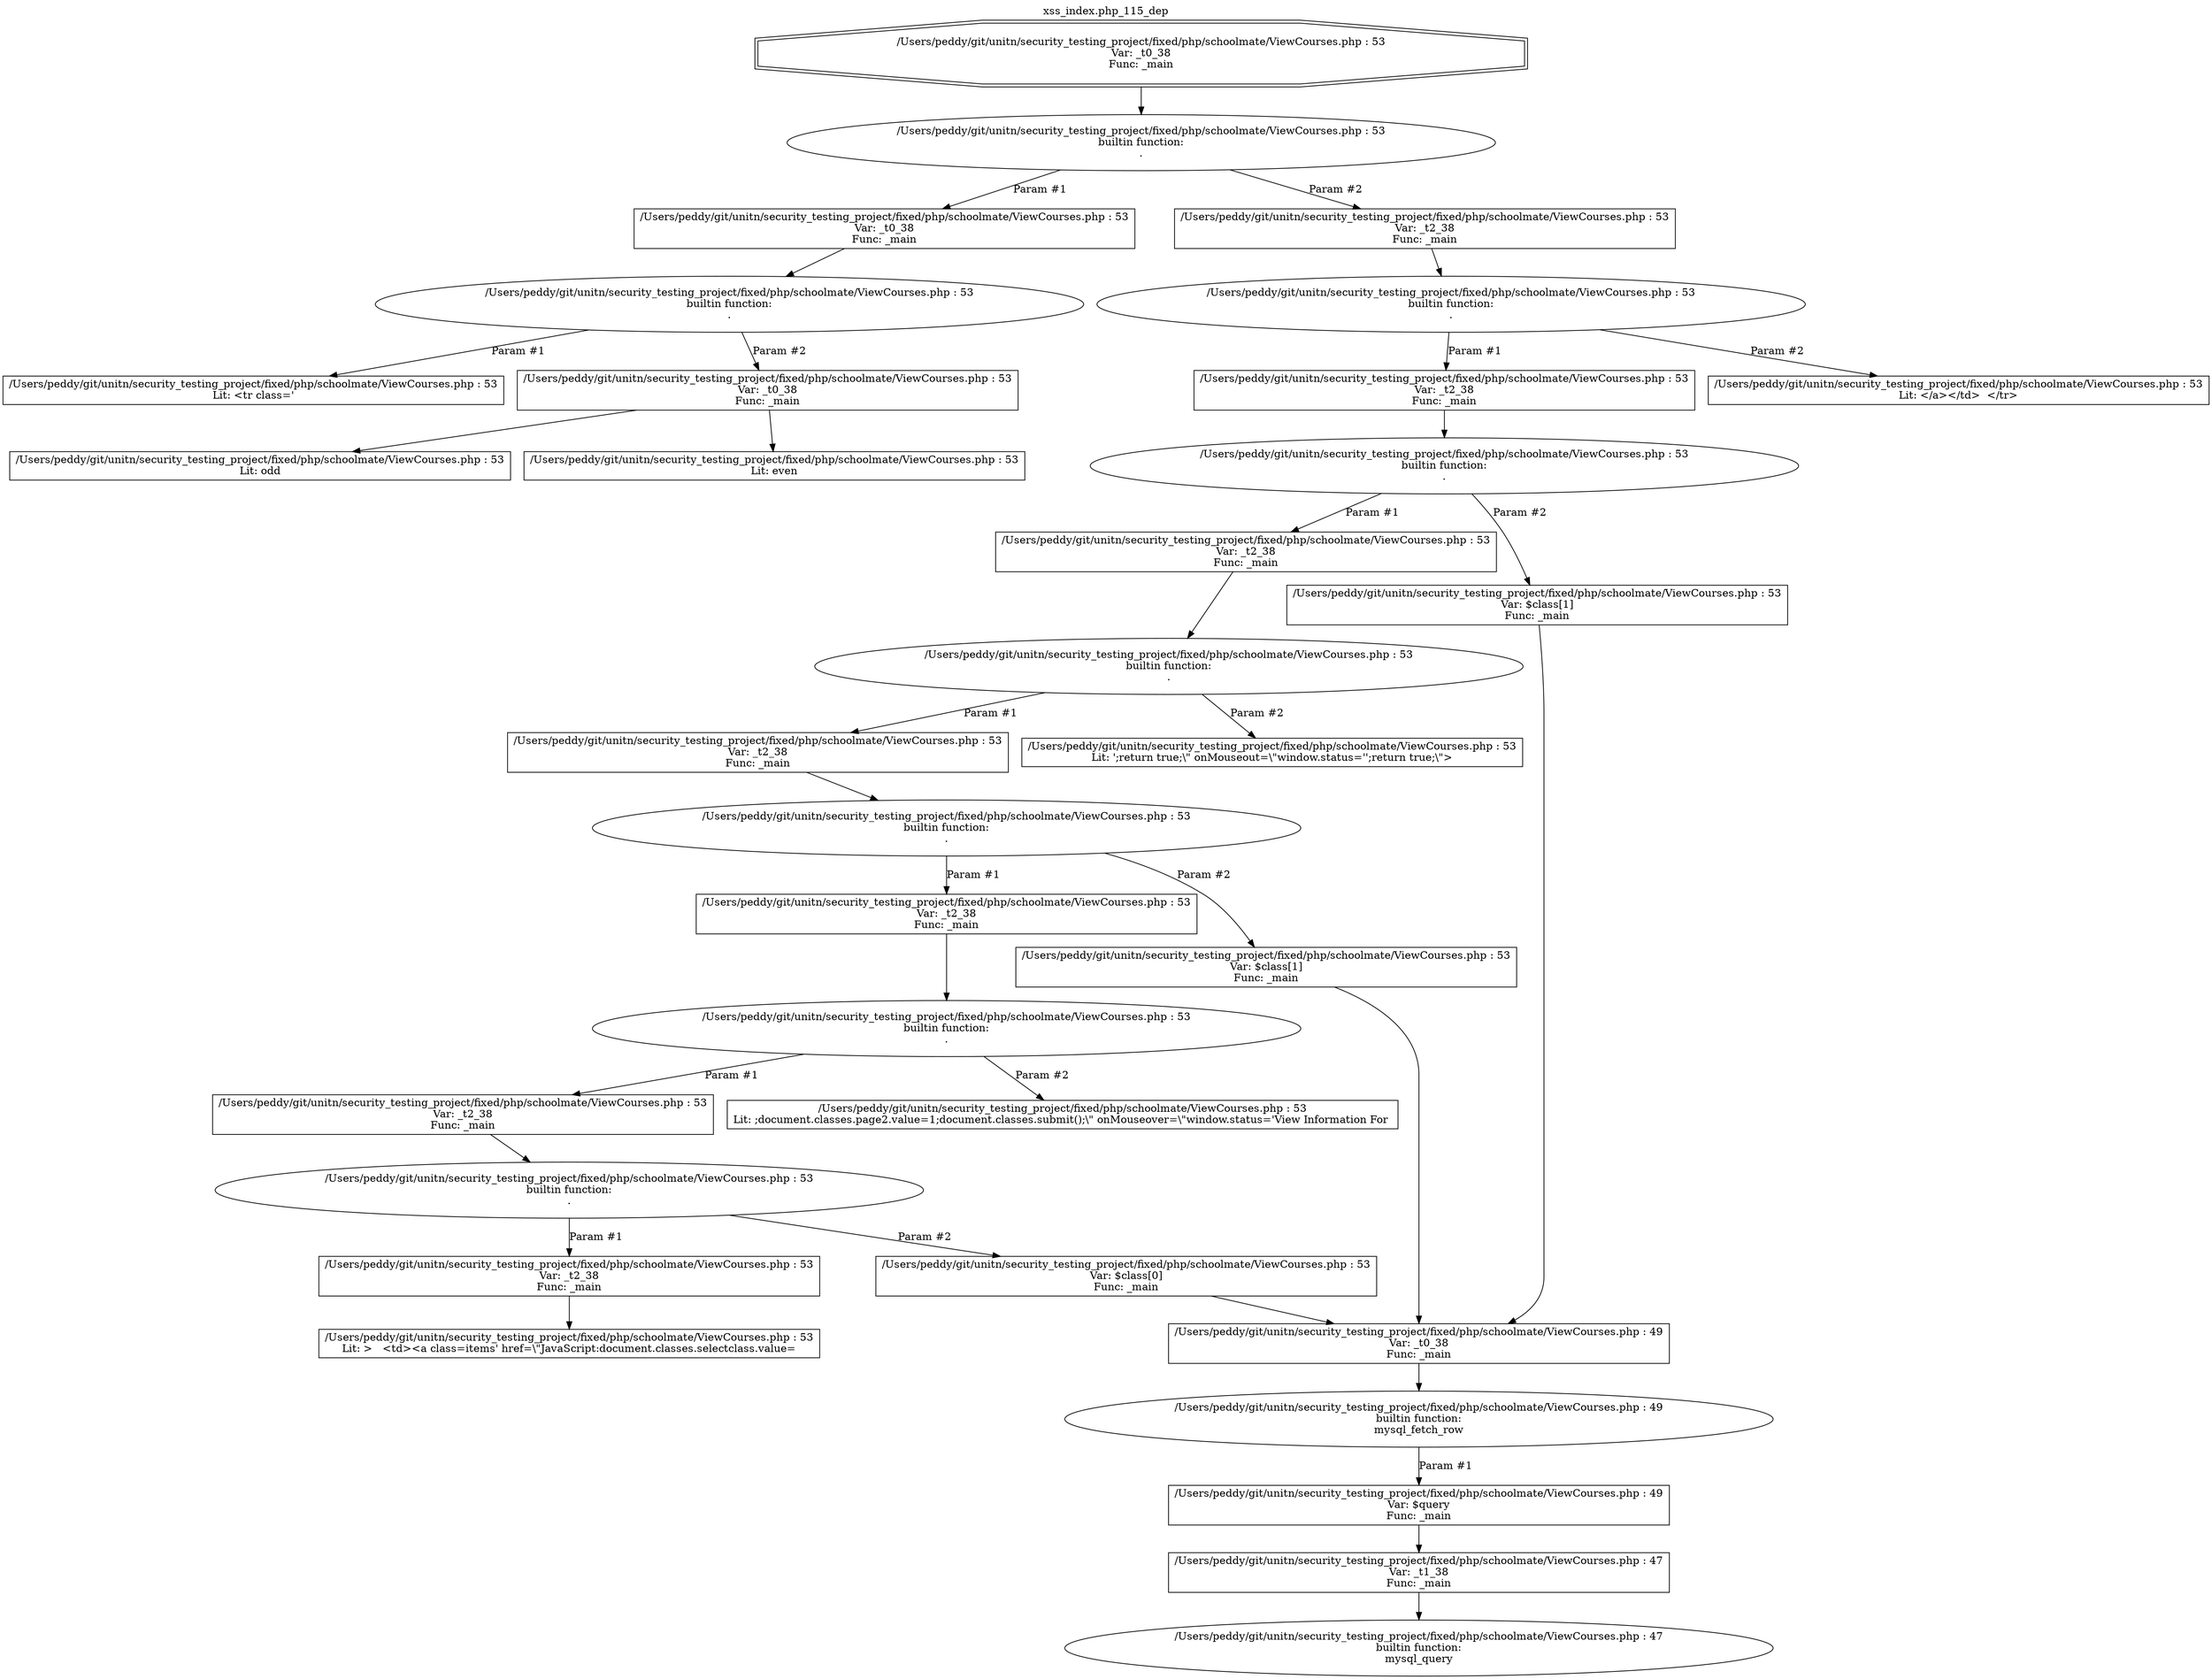 digraph cfg {
  label="xss_index.php_115_dep";
  labelloc=t;
  n1 [shape=doubleoctagon, label="/Users/peddy/git/unitn/security_testing_project/fixed/php/schoolmate/ViewCourses.php : 53\nVar: _t0_38\nFunc: _main\n"];
  n2 [shape=ellipse, label="/Users/peddy/git/unitn/security_testing_project/fixed/php/schoolmate/ViewCourses.php : 53\nbuiltin function:\n.\n"];
  n3 [shape=box, label="/Users/peddy/git/unitn/security_testing_project/fixed/php/schoolmate/ViewCourses.php : 53\nVar: _t0_38\nFunc: _main\n"];
  n4 [shape=ellipse, label="/Users/peddy/git/unitn/security_testing_project/fixed/php/schoolmate/ViewCourses.php : 53\nbuiltin function:\n.\n"];
  n5 [shape=box, label="/Users/peddy/git/unitn/security_testing_project/fixed/php/schoolmate/ViewCourses.php : 53\nLit: <tr class='\n"];
  n6 [shape=box, label="/Users/peddy/git/unitn/security_testing_project/fixed/php/schoolmate/ViewCourses.php : 53\nVar: _t0_38\nFunc: _main\n"];
  n7 [shape=box, label="/Users/peddy/git/unitn/security_testing_project/fixed/php/schoolmate/ViewCourses.php : 53\nLit: odd\n"];
  n8 [shape=box, label="/Users/peddy/git/unitn/security_testing_project/fixed/php/schoolmate/ViewCourses.php : 53\nLit: even\n"];
  n9 [shape=box, label="/Users/peddy/git/unitn/security_testing_project/fixed/php/schoolmate/ViewCourses.php : 53\nVar: _t2_38\nFunc: _main\n"];
  n10 [shape=ellipse, label="/Users/peddy/git/unitn/security_testing_project/fixed/php/schoolmate/ViewCourses.php : 53\nbuiltin function:\n.\n"];
  n11 [shape=box, label="/Users/peddy/git/unitn/security_testing_project/fixed/php/schoolmate/ViewCourses.php : 53\nVar: _t2_38\nFunc: _main\n"];
  n12 [shape=ellipse, label="/Users/peddy/git/unitn/security_testing_project/fixed/php/schoolmate/ViewCourses.php : 53\nbuiltin function:\n.\n"];
  n13 [shape=box, label="/Users/peddy/git/unitn/security_testing_project/fixed/php/schoolmate/ViewCourses.php : 53\nVar: _t2_38\nFunc: _main\n"];
  n14 [shape=ellipse, label="/Users/peddy/git/unitn/security_testing_project/fixed/php/schoolmate/ViewCourses.php : 53\nbuiltin function:\n.\n"];
  n15 [shape=box, label="/Users/peddy/git/unitn/security_testing_project/fixed/php/schoolmate/ViewCourses.php : 53\nVar: _t2_38\nFunc: _main\n"];
  n16 [shape=ellipse, label="/Users/peddy/git/unitn/security_testing_project/fixed/php/schoolmate/ViewCourses.php : 53\nbuiltin function:\n.\n"];
  n17 [shape=box, label="/Users/peddy/git/unitn/security_testing_project/fixed/php/schoolmate/ViewCourses.php : 53\nVar: _t2_38\nFunc: _main\n"];
  n18 [shape=ellipse, label="/Users/peddy/git/unitn/security_testing_project/fixed/php/schoolmate/ViewCourses.php : 53\nbuiltin function:\n.\n"];
  n19 [shape=box, label="/Users/peddy/git/unitn/security_testing_project/fixed/php/schoolmate/ViewCourses.php : 53\nVar: _t2_38\nFunc: _main\n"];
  n20 [shape=ellipse, label="/Users/peddy/git/unitn/security_testing_project/fixed/php/schoolmate/ViewCourses.php : 53\nbuiltin function:\n.\n"];
  n21 [shape=box, label="/Users/peddy/git/unitn/security_testing_project/fixed/php/schoolmate/ViewCourses.php : 53\nVar: _t2_38\nFunc: _main\n"];
  n22 [shape=box, label="/Users/peddy/git/unitn/security_testing_project/fixed/php/schoolmate/ViewCourses.php : 53\nLit: >   <td><a class=items' href=\\\"JavaScript:document.classes.selectclass.value=\n"];
  n23 [shape=box, label="/Users/peddy/git/unitn/security_testing_project/fixed/php/schoolmate/ViewCourses.php : 53\nVar: $class[0]\nFunc: _main\n"];
  n24 [shape=box, label="/Users/peddy/git/unitn/security_testing_project/fixed/php/schoolmate/ViewCourses.php : 49\nVar: _t0_38\nFunc: _main\n"];
  n25 [shape=ellipse, label="/Users/peddy/git/unitn/security_testing_project/fixed/php/schoolmate/ViewCourses.php : 49\nbuiltin function:\nmysql_fetch_row\n"];
  n26 [shape=box, label="/Users/peddy/git/unitn/security_testing_project/fixed/php/schoolmate/ViewCourses.php : 49\nVar: $query\nFunc: _main\n"];
  n27 [shape=box, label="/Users/peddy/git/unitn/security_testing_project/fixed/php/schoolmate/ViewCourses.php : 47\nVar: _t1_38\nFunc: _main\n"];
  n28 [shape=ellipse, label="/Users/peddy/git/unitn/security_testing_project/fixed/php/schoolmate/ViewCourses.php : 47\nbuiltin function:\nmysql_query\n"];
  n29 [shape=box, label="/Users/peddy/git/unitn/security_testing_project/fixed/php/schoolmate/ViewCourses.php : 53\nLit: ;document.classes.page2.value=1;document.classes.submit();\\\" onMouseover=\\\"window.status='View Information For \n"];
  n30 [shape=box, label="/Users/peddy/git/unitn/security_testing_project/fixed/php/schoolmate/ViewCourses.php : 53\nVar: $class[1]\nFunc: _main\n"];
  n31 [shape=box, label="/Users/peddy/git/unitn/security_testing_project/fixed/php/schoolmate/ViewCourses.php : 53\nLit: ';return true;\\\" onMouseout=\\\"window.status='';return true;\\\">\n"];
  n32 [shape=box, label="/Users/peddy/git/unitn/security_testing_project/fixed/php/schoolmate/ViewCourses.php : 53\nVar: $class[1]\nFunc: _main\n"];
  n33 [shape=box, label="/Users/peddy/git/unitn/security_testing_project/fixed/php/schoolmate/ViewCourses.php : 53\nLit: </a></td>  </tr>\n"];
  n1 -> n2;
  n3 -> n4;
  n4 -> n5[label="Param #1"];
  n4 -> n6[label="Param #2"];
  n6 -> n7;
  n6 -> n8;
  n2 -> n3[label="Param #1"];
  n2 -> n9[label="Param #2"];
  n9 -> n10;
  n11 -> n12;
  n13 -> n14;
  n15 -> n16;
  n17 -> n18;
  n19 -> n20;
  n21 -> n22;
  n20 -> n21[label="Param #1"];
  n20 -> n23[label="Param #2"];
  n24 -> n25;
  n27 -> n28;
  n26 -> n27;
  n25 -> n26[label="Param #1"];
  n23 -> n24;
  n18 -> n19[label="Param #1"];
  n18 -> n29[label="Param #2"];
  n16 -> n17[label="Param #1"];
  n16 -> n30[label="Param #2"];
  n30 -> n24;
  n14 -> n15[label="Param #1"];
  n14 -> n31[label="Param #2"];
  n12 -> n13[label="Param #1"];
  n12 -> n32[label="Param #2"];
  n32 -> n24;
  n10 -> n11[label="Param #1"];
  n10 -> n33[label="Param #2"];
}
